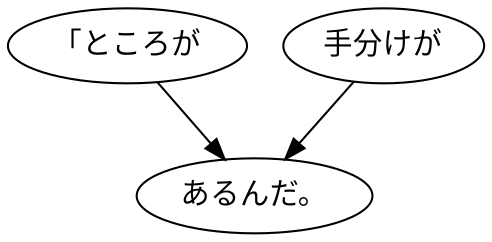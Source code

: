 digraph graph7538 {
	node0 [label="「ところが"];
	node1 [label="手分けが"];
	node2 [label="あるんだ。"];
	node0 -> node2;
	node1 -> node2;
}

